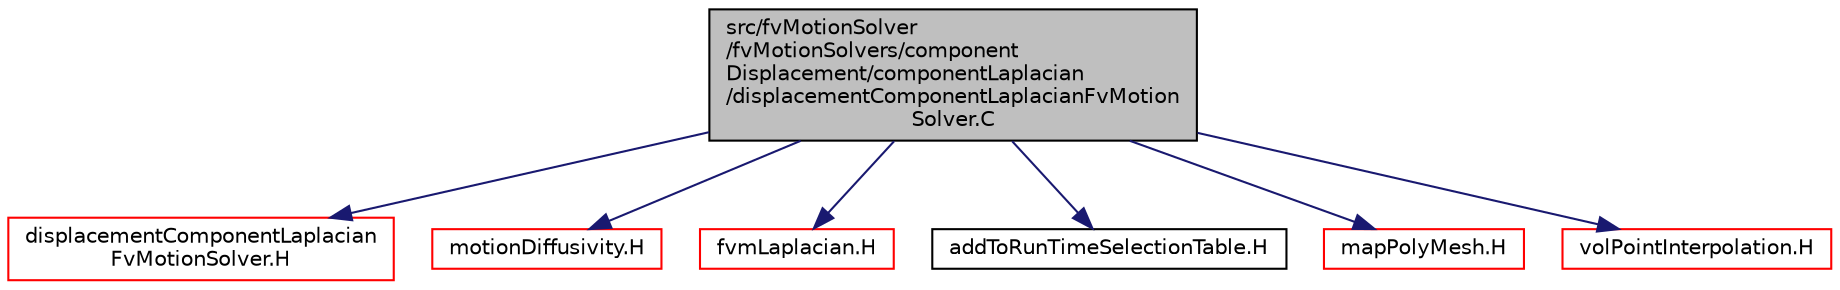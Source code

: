 digraph "src/fvMotionSolver/fvMotionSolvers/componentDisplacement/componentLaplacian/displacementComponentLaplacianFvMotionSolver.C"
{
  bgcolor="transparent";
  edge [fontname="Helvetica",fontsize="10",labelfontname="Helvetica",labelfontsize="10"];
  node [fontname="Helvetica",fontsize="10",shape=record];
  Node1 [label="src/fvMotionSolver\l/fvMotionSolvers/component\lDisplacement/componentLaplacian\l/displacementComponentLaplacianFvMotion\lSolver.C",height=0.2,width=0.4,color="black", fillcolor="grey75", style="filled", fontcolor="black"];
  Node1 -> Node2 [color="midnightblue",fontsize="10",style="solid",fontname="Helvetica"];
  Node2 [label="displacementComponentLaplacian\lFvMotionSolver.H",height=0.2,width=0.4,color="red",URL="$a06166.html"];
  Node1 -> Node3 [color="midnightblue",fontsize="10",style="solid",fontname="Helvetica"];
  Node3 [label="motionDiffusivity.H",height=0.2,width=0.4,color="red",URL="$a06211.html"];
  Node1 -> Node4 [color="midnightblue",fontsize="10",style="solid",fontname="Helvetica"];
  Node4 [label="fvmLaplacian.H",height=0.2,width=0.4,color="red",URL="$a05719.html",tooltip="Calculate the matrix for the laplacian of the field. "];
  Node1 -> Node5 [color="midnightblue",fontsize="10",style="solid",fontname="Helvetica"];
  Node5 [label="addToRunTimeSelectionTable.H",height=0.2,width=0.4,color="black",URL="$a07839.html",tooltip="Macros for easy insertion into run-time selection tables. "];
  Node1 -> Node6 [color="midnightblue",fontsize="10",style="solid",fontname="Helvetica"];
  Node6 [label="mapPolyMesh.H",height=0.2,width=0.4,color="red",URL="$a08620.html"];
  Node1 -> Node7 [color="midnightblue",fontsize="10",style="solid",fontname="Helvetica"];
  Node7 [label="volPointInterpolation.H",height=0.2,width=0.4,color="red",URL="$a06156.html"];
}
